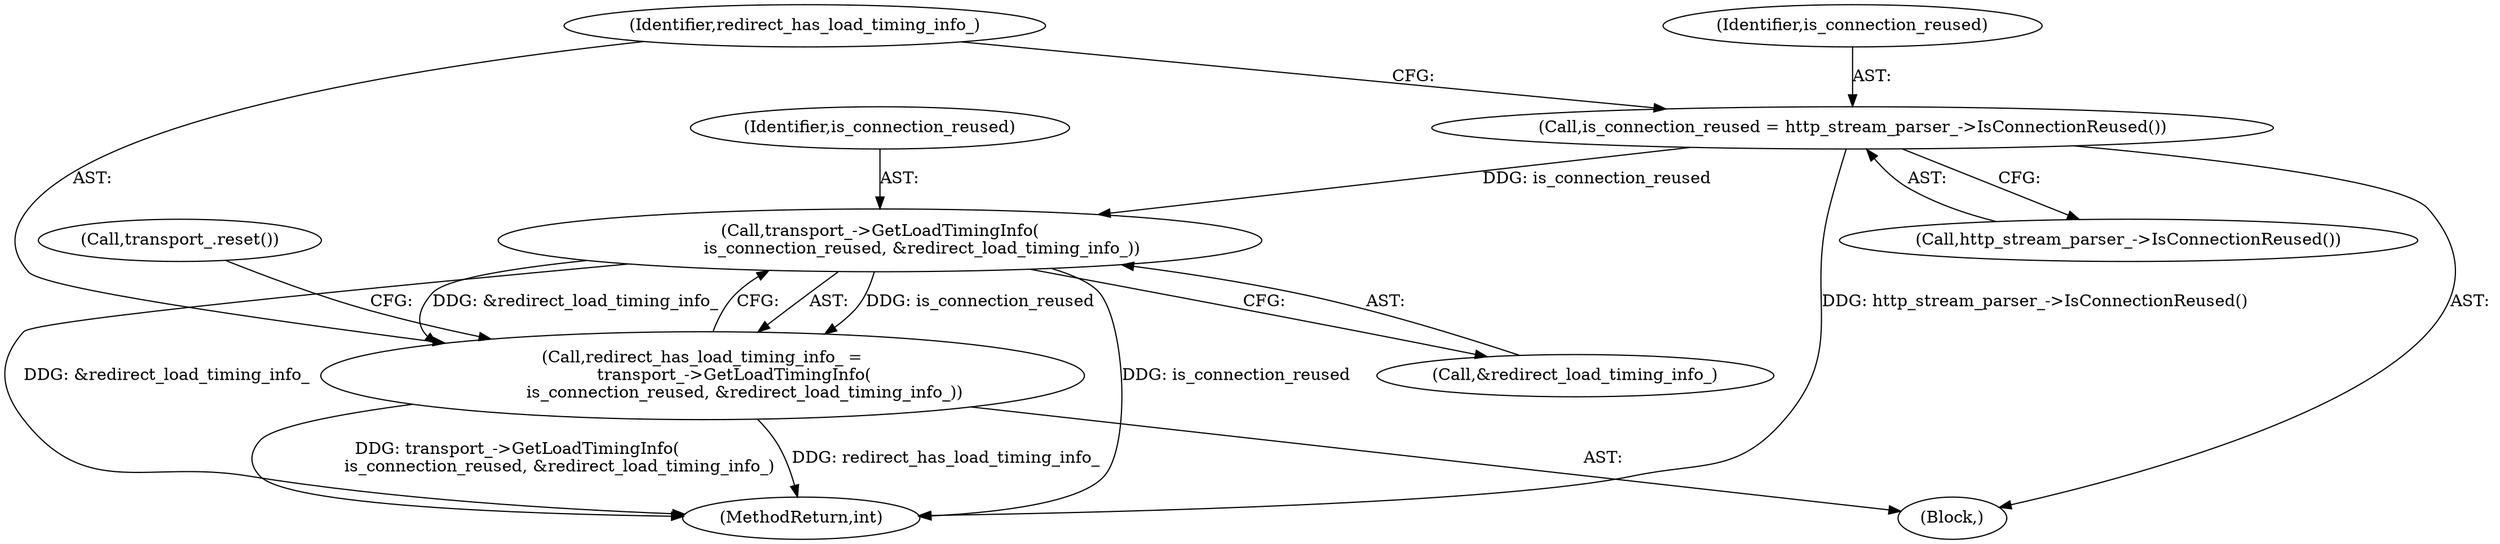 digraph "1_Chrome_7933c117fd16b192e70609c331641e9112af5e42@API" {
"1000166" [label="(Call,is_connection_reused = http_stream_parser_->IsConnectionReused())"];
"1000171" [label="(Call,transport_->GetLoadTimingInfo(\n                is_connection_reused, &redirect_load_timing_info_))"];
"1000169" [label="(Call,redirect_has_load_timing_info_ =\n            transport_->GetLoadTimingInfo(\n                is_connection_reused, &redirect_load_timing_info_))"];
"1000166" [label="(Call,is_connection_reused = http_stream_parser_->IsConnectionReused())"];
"1000170" [label="(Identifier,redirect_has_load_timing_info_)"];
"1000175" [label="(Call,transport_.reset())"];
"1000171" [label="(Call,transport_->GetLoadTimingInfo(\n                is_connection_reused, &redirect_load_timing_info_))"];
"1000173" [label="(Call,&redirect_load_timing_info_)"];
"1000168" [label="(Call,http_stream_parser_->IsConnectionReused())"];
"1000172" [label="(Identifier,is_connection_reused)"];
"1000164" [label="(Block,)"];
"1000193" [label="(MethodReturn,int)"];
"1000169" [label="(Call,redirect_has_load_timing_info_ =\n            transport_->GetLoadTimingInfo(\n                is_connection_reused, &redirect_load_timing_info_))"];
"1000167" [label="(Identifier,is_connection_reused)"];
"1000166" -> "1000164"  [label="AST: "];
"1000166" -> "1000168"  [label="CFG: "];
"1000167" -> "1000166"  [label="AST: "];
"1000168" -> "1000166"  [label="AST: "];
"1000170" -> "1000166"  [label="CFG: "];
"1000166" -> "1000193"  [label="DDG: http_stream_parser_->IsConnectionReused()"];
"1000166" -> "1000171"  [label="DDG: is_connection_reused"];
"1000171" -> "1000169"  [label="AST: "];
"1000171" -> "1000173"  [label="CFG: "];
"1000172" -> "1000171"  [label="AST: "];
"1000173" -> "1000171"  [label="AST: "];
"1000169" -> "1000171"  [label="CFG: "];
"1000171" -> "1000193"  [label="DDG: is_connection_reused"];
"1000171" -> "1000193"  [label="DDG: &redirect_load_timing_info_"];
"1000171" -> "1000169"  [label="DDG: is_connection_reused"];
"1000171" -> "1000169"  [label="DDG: &redirect_load_timing_info_"];
"1000169" -> "1000164"  [label="AST: "];
"1000170" -> "1000169"  [label="AST: "];
"1000175" -> "1000169"  [label="CFG: "];
"1000169" -> "1000193"  [label="DDG: transport_->GetLoadTimingInfo(\n                is_connection_reused, &redirect_load_timing_info_)"];
"1000169" -> "1000193"  [label="DDG: redirect_has_load_timing_info_"];
}
